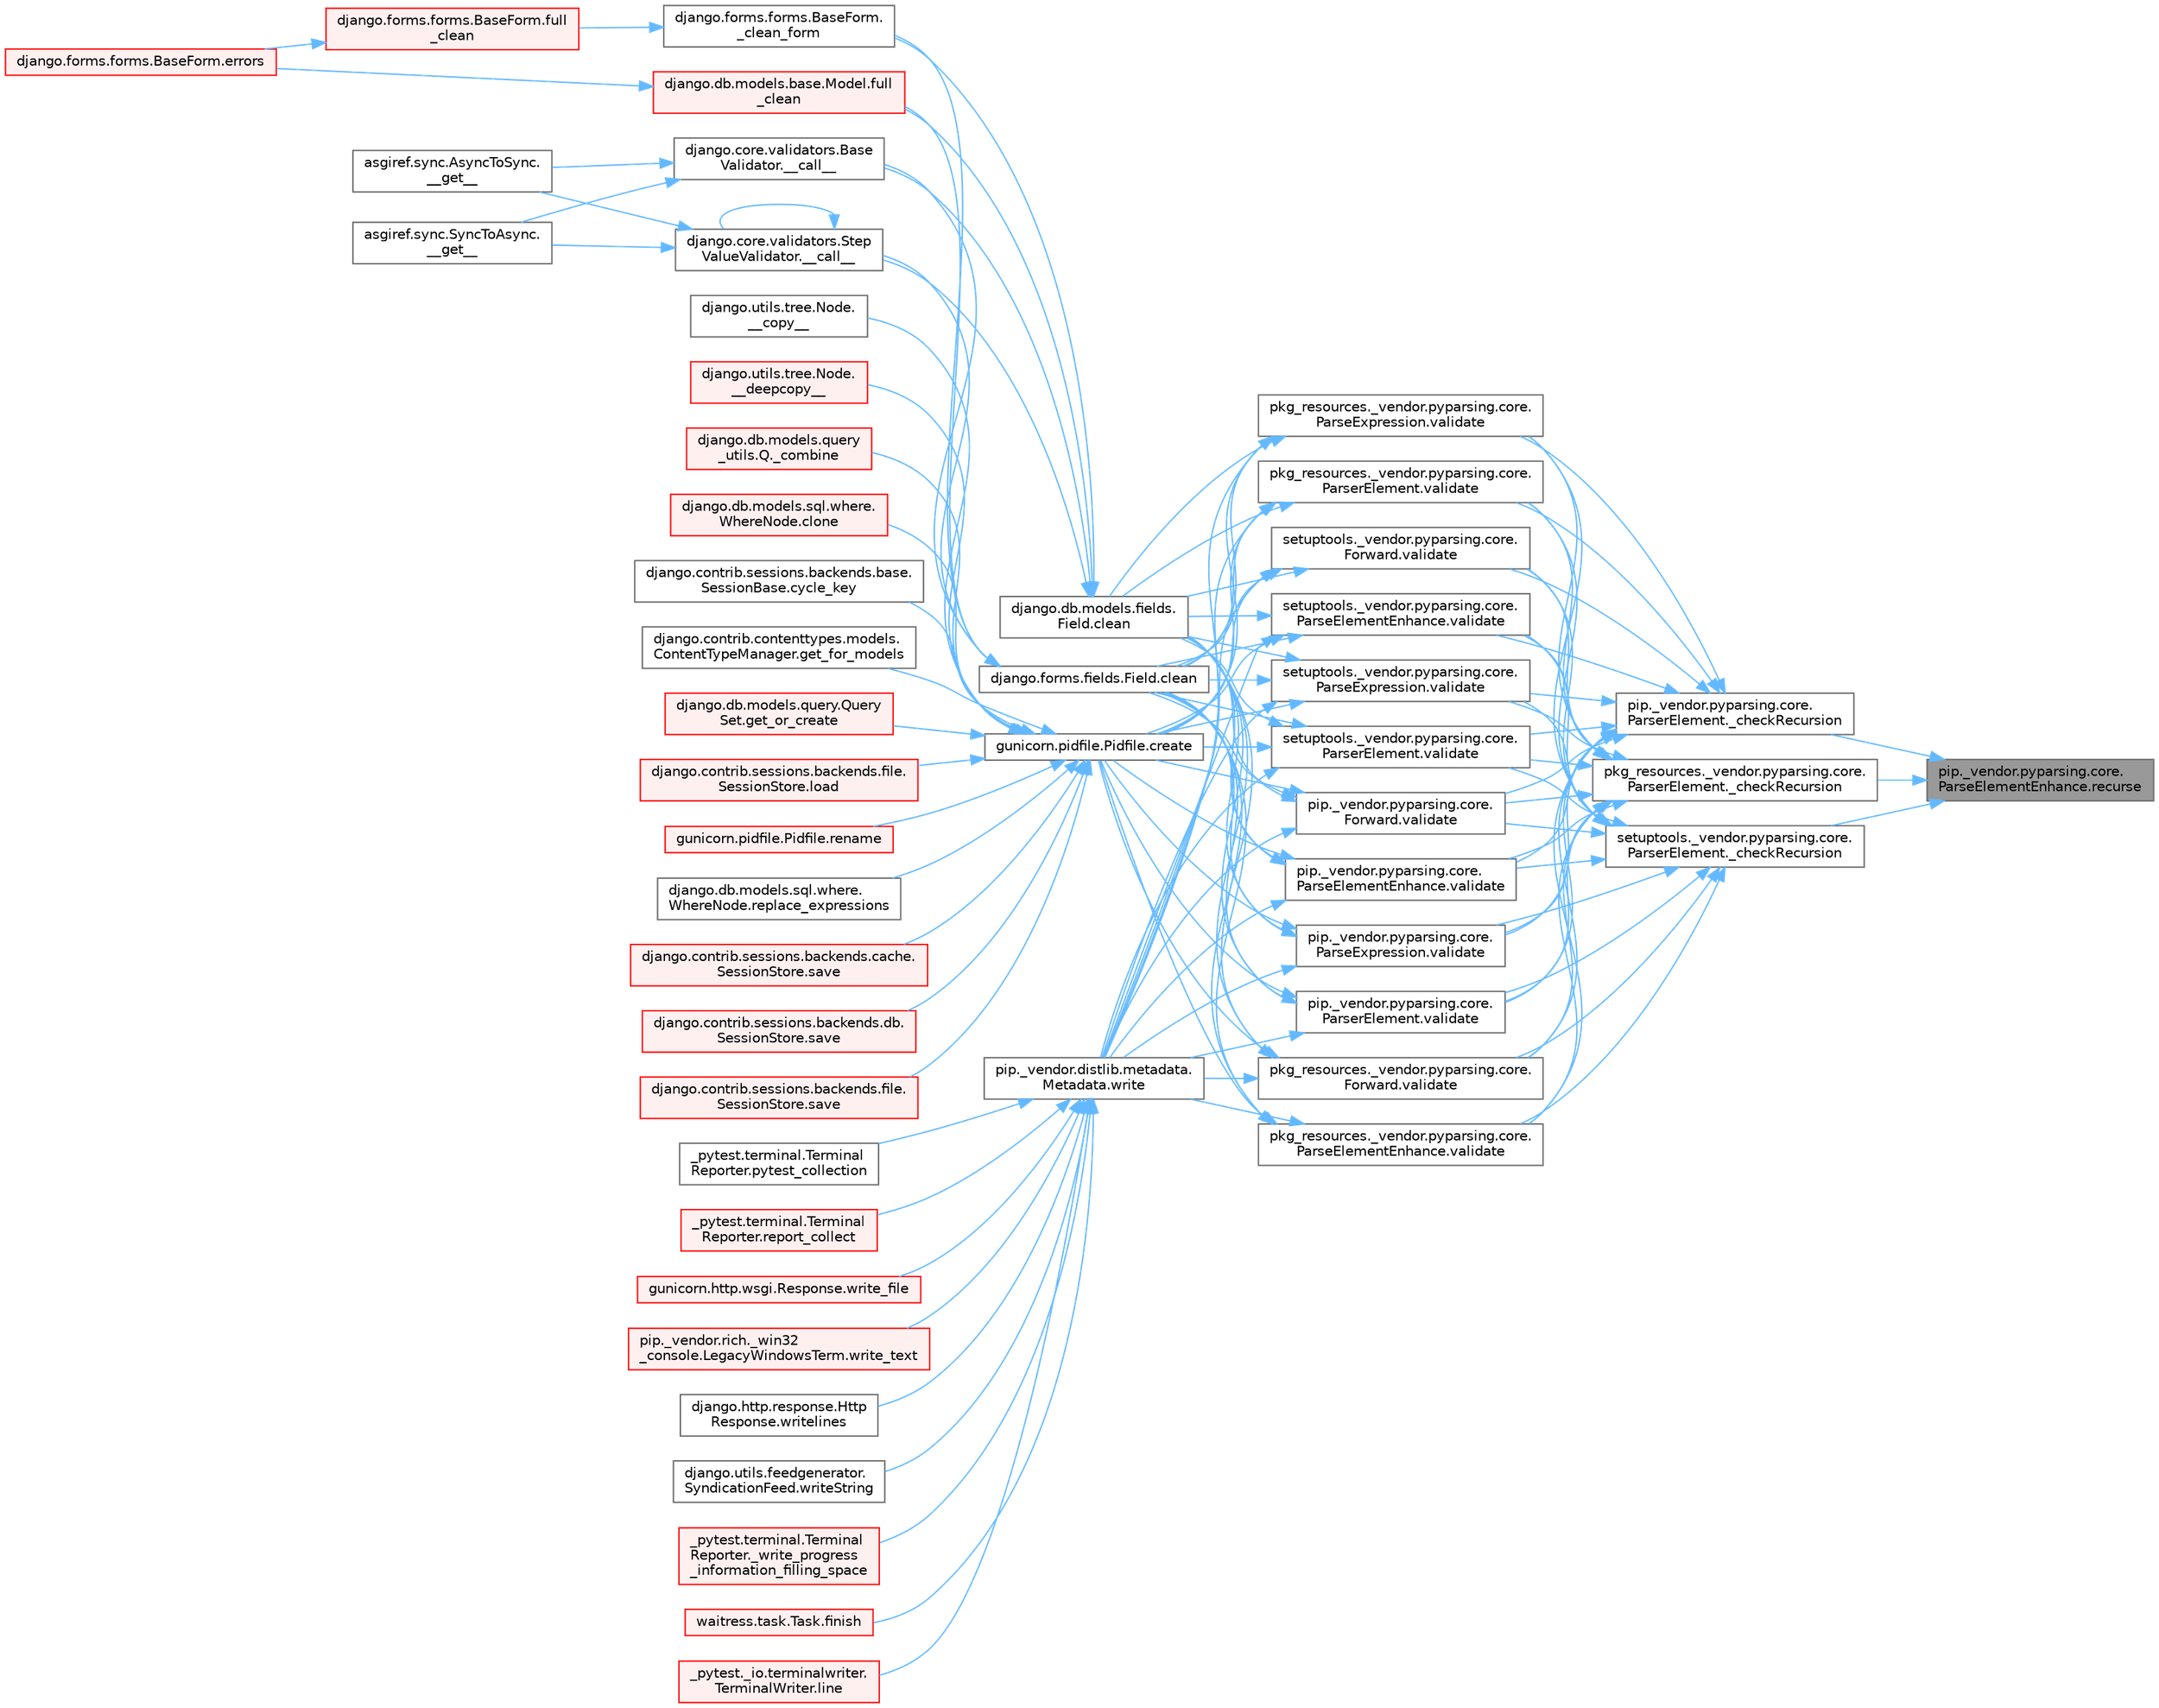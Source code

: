 digraph "pip._vendor.pyparsing.core.ParseElementEnhance.recurse"
{
 // LATEX_PDF_SIZE
  bgcolor="transparent";
  edge [fontname=Helvetica,fontsize=10,labelfontname=Helvetica,labelfontsize=10];
  node [fontname=Helvetica,fontsize=10,shape=box,height=0.2,width=0.4];
  rankdir="RL";
  Node1 [id="Node000001",label="pip._vendor.pyparsing.core.\lParseElementEnhance.recurse",height=0.2,width=0.4,color="gray40", fillcolor="grey60", style="filled", fontcolor="black",tooltip=" "];
  Node1 -> Node2 [id="edge1_Node000001_Node000002",dir="back",color="steelblue1",style="solid",tooltip=" "];
  Node2 [id="Node000002",label="pip._vendor.pyparsing.core.\lParserElement._checkRecursion",height=0.2,width=0.4,color="grey40", fillcolor="white", style="filled",URL="$classpip_1_1__vendor_1_1pyparsing_1_1core_1_1_parser_element.html#a90488cc9c657d1f45a9fa29f8aad7e73",tooltip=" "];
  Node2 -> Node3 [id="edge2_Node000002_Node000003",dir="back",color="steelblue1",style="solid",tooltip=" "];
  Node3 [id="Node000003",label="pip._vendor.pyparsing.core.\lForward.validate",height=0.2,width=0.4,color="grey40", fillcolor="white", style="filled",URL="$classpip_1_1__vendor_1_1pyparsing_1_1core_1_1_forward.html#a0f28b1d87a4cdc161454f9d3a7d19dea",tooltip=" "];
  Node3 -> Node4 [id="edge3_Node000003_Node000004",dir="back",color="steelblue1",style="solid",tooltip=" "];
  Node4 [id="Node000004",label="django.db.models.fields.\lField.clean",height=0.2,width=0.4,color="grey40", fillcolor="white", style="filled",URL="$classdjango_1_1db_1_1models_1_1fields_1_1_field.html#a4882fa20e9148ee8315b937e9cea41bf",tooltip=" "];
  Node4 -> Node5 [id="edge4_Node000004_Node000005",dir="back",color="steelblue1",style="solid",tooltip=" "];
  Node5 [id="Node000005",label="django.core.validators.Base\lValidator.__call__",height=0.2,width=0.4,color="grey40", fillcolor="white", style="filled",URL="$classdjango_1_1core_1_1validators_1_1_base_validator.html#ac718256582df714e061c6b927e045d12",tooltip=" "];
  Node5 -> Node6 [id="edge5_Node000005_Node000006",dir="back",color="steelblue1",style="solid",tooltip=" "];
  Node6 [id="Node000006",label="asgiref.sync.AsyncToSync.\l__get__",height=0.2,width=0.4,color="grey40", fillcolor="white", style="filled",URL="$classasgiref_1_1sync_1_1_async_to_sync.html#a23e9ef7a73da98dad9e3f4e65846969b",tooltip=" "];
  Node5 -> Node7 [id="edge6_Node000005_Node000007",dir="back",color="steelblue1",style="solid",tooltip=" "];
  Node7 [id="Node000007",label="asgiref.sync.SyncToAsync.\l__get__",height=0.2,width=0.4,color="grey40", fillcolor="white", style="filled",URL="$classasgiref_1_1sync_1_1_sync_to_async.html#aebdfbe3f01079a529fd2f39810597381",tooltip=" "];
  Node4 -> Node8 [id="edge7_Node000004_Node000008",dir="back",color="steelblue1",style="solid",tooltip=" "];
  Node8 [id="Node000008",label="django.core.validators.Step\lValueValidator.__call__",height=0.2,width=0.4,color="grey40", fillcolor="white", style="filled",URL="$classdjango_1_1core_1_1validators_1_1_step_value_validator.html#aebdbf74fe74c5b999350df9c1852714c",tooltip=" "];
  Node8 -> Node8 [id="edge8_Node000008_Node000008",dir="back",color="steelblue1",style="solid",tooltip=" "];
  Node8 -> Node6 [id="edge9_Node000008_Node000006",dir="back",color="steelblue1",style="solid",tooltip=" "];
  Node8 -> Node7 [id="edge10_Node000008_Node000007",dir="back",color="steelblue1",style="solid",tooltip=" "];
  Node4 -> Node9 [id="edge11_Node000004_Node000009",dir="back",color="steelblue1",style="solid",tooltip=" "];
  Node9 [id="Node000009",label="django.forms.forms.BaseForm.\l_clean_form",height=0.2,width=0.4,color="grey40", fillcolor="white", style="filled",URL="$classdjango_1_1forms_1_1forms_1_1_base_form.html#ae5eed108001c1a75985b75174fe23f1f",tooltip=" "];
  Node9 -> Node10 [id="edge12_Node000009_Node000010",dir="back",color="steelblue1",style="solid",tooltip=" "];
  Node10 [id="Node000010",label="django.forms.forms.BaseForm.full\l_clean",height=0.2,width=0.4,color="red", fillcolor="#FFF0F0", style="filled",URL="$classdjango_1_1forms_1_1forms_1_1_base_form.html#a396d2448f658dc84a0f0b473ffaae918",tooltip=" "];
  Node10 -> Node12 [id="edge13_Node000010_Node000012",dir="back",color="steelblue1",style="solid",tooltip=" "];
  Node12 [id="Node000012",label="django.forms.forms.BaseForm.errors",height=0.2,width=0.4,color="red", fillcolor="#FFF0F0", style="filled",URL="$classdjango_1_1forms_1_1forms_1_1_base_form.html#aca47cb75eb6c321d1c429b33eca94d49",tooltip=" "];
  Node4 -> Node596 [id="edge14_Node000004_Node000596",dir="back",color="steelblue1",style="solid",tooltip=" "];
  Node596 [id="Node000596",label="django.db.models.base.Model.full\l_clean",height=0.2,width=0.4,color="red", fillcolor="#FFF0F0", style="filled",URL="$classdjango_1_1db_1_1models_1_1base_1_1_model.html#a2e68bd042bd3e52b086f8838eeaa416f",tooltip=" "];
  Node596 -> Node12 [id="edge15_Node000596_Node000012",dir="back",color="steelblue1",style="solid",tooltip=" "];
  Node3 -> Node595 [id="edge16_Node000003_Node000595",dir="back",color="steelblue1",style="solid",tooltip=" "];
  Node595 [id="Node000595",label="django.forms.fields.Field.clean",height=0.2,width=0.4,color="grey40", fillcolor="white", style="filled",URL="$classdjango_1_1forms_1_1fields_1_1_field.html#aee75acad433887bd31c6f298ebd77195",tooltip=" "];
  Node595 -> Node5 [id="edge17_Node000595_Node000005",dir="back",color="steelblue1",style="solid",tooltip=" "];
  Node595 -> Node8 [id="edge18_Node000595_Node000008",dir="back",color="steelblue1",style="solid",tooltip=" "];
  Node595 -> Node9 [id="edge19_Node000595_Node000009",dir="back",color="steelblue1",style="solid",tooltip=" "];
  Node595 -> Node596 [id="edge20_Node000595_Node000596",dir="back",color="steelblue1",style="solid",tooltip=" "];
  Node3 -> Node1169 [id="edge21_Node000003_Node001169",dir="back",color="steelblue1",style="solid",tooltip=" "];
  Node1169 [id="Node001169",label="gunicorn.pidfile.Pidfile.create",height=0.2,width=0.4,color="grey40", fillcolor="white", style="filled",URL="$classgunicorn_1_1pidfile_1_1_pidfile.html#a739ebe5daa90135eb5ab41ed81b0e31d",tooltip=" "];
  Node1169 -> Node293 [id="edge22_Node001169_Node000293",dir="back",color="steelblue1",style="solid",tooltip=" "];
  Node293 [id="Node000293",label="django.utils.tree.Node.\l__copy__",height=0.2,width=0.4,color="grey40", fillcolor="white", style="filled",URL="$classdjango_1_1utils_1_1tree_1_1_node.html#abae878f6b4500b8b241c23d8fac46e63",tooltip=" "];
  Node1169 -> Node294 [id="edge23_Node001169_Node000294",dir="back",color="steelblue1",style="solid",tooltip=" "];
  Node294 [id="Node000294",label="django.utils.tree.Node.\l__deepcopy__",height=0.2,width=0.4,color="red", fillcolor="#FFF0F0", style="filled",URL="$classdjango_1_1utils_1_1tree_1_1_node.html#a38840c46ded3963808edbeec90765d6b",tooltip=" "];
  Node1169 -> Node141 [id="edge24_Node001169_Node000141",dir="back",color="steelblue1",style="solid",tooltip=" "];
  Node141 [id="Node000141",label="django.db.models.query\l_utils.Q._combine",height=0.2,width=0.4,color="red", fillcolor="#FFF0F0", style="filled",URL="$classdjango_1_1db_1_1models_1_1query__utils_1_1_q.html#ade621b98231b73615e1aa3a726560c55",tooltip=" "];
  Node1169 -> Node515 [id="edge25_Node001169_Node000515",dir="back",color="steelblue1",style="solid",tooltip=" "];
  Node515 [id="Node000515",label="django.db.models.sql.where.\lWhereNode.clone",height=0.2,width=0.4,color="red", fillcolor="#FFF0F0", style="filled",URL="$classdjango_1_1db_1_1models_1_1sql_1_1where_1_1_where_node.html#a0faff63950b774ce4ad391ea1f6b6d2c",tooltip=" "];
  Node1169 -> Node70 [id="edge26_Node001169_Node000070",dir="back",color="steelblue1",style="solid",tooltip=" "];
  Node70 [id="Node000070",label="django.contrib.sessions.backends.base.\lSessionBase.cycle_key",height=0.2,width=0.4,color="grey40", fillcolor="white", style="filled",URL="$classdjango_1_1contrib_1_1sessions_1_1backends_1_1base_1_1_session_base.html#a6955e9bebe4e5b7d463bccfcf9181016",tooltip=" "];
  Node1169 -> Node671 [id="edge27_Node001169_Node000671",dir="back",color="steelblue1",style="solid",tooltip=" "];
  Node671 [id="Node000671",label="django.contrib.contenttypes.models.\lContentTypeManager.get_for_models",height=0.2,width=0.4,color="grey40", fillcolor="white", style="filled",URL="$classdjango_1_1contrib_1_1contenttypes_1_1models_1_1_content_type_manager.html#a541a2e215680799739b6f8c1b19ddda4",tooltip=" "];
  Node1169 -> Node672 [id="edge28_Node001169_Node000672",dir="back",color="steelblue1",style="solid",tooltip=" "];
  Node672 [id="Node000672",label="django.db.models.query.Query\lSet.get_or_create",height=0.2,width=0.4,color="red", fillcolor="#FFF0F0", style="filled",URL="$classdjango_1_1db_1_1models_1_1query_1_1_query_set.html#a0f727927ec4d1b9f3087b831cc911c59",tooltip=" "];
  Node1169 -> Node498 [id="edge29_Node001169_Node000498",dir="back",color="steelblue1",style="solid",tooltip=" "];
  Node498 [id="Node000498",label="django.contrib.sessions.backends.file.\lSessionStore.load",height=0.2,width=0.4,color="red", fillcolor="#FFF0F0", style="filled",URL="$classdjango_1_1contrib_1_1sessions_1_1backends_1_1file_1_1_session_store.html#a408fa63512306fbaa7bbb62742f0295f",tooltip=" "];
  Node1169 -> Node674 [id="edge30_Node001169_Node000674",dir="back",color="steelblue1",style="solid",tooltip=" "];
  Node674 [id="Node000674",label="gunicorn.pidfile.Pidfile.rename",height=0.2,width=0.4,color="red", fillcolor="#FFF0F0", style="filled",URL="$classgunicorn_1_1pidfile_1_1_pidfile.html#af03623bf56b92f594700ba5e5f25bc76",tooltip=" "];
  Node1169 -> Node675 [id="edge31_Node001169_Node000675",dir="back",color="steelblue1",style="solid",tooltip=" "];
  Node675 [id="Node000675",label="django.db.models.sql.where.\lWhereNode.replace_expressions",height=0.2,width=0.4,color="grey40", fillcolor="white", style="filled",URL="$classdjango_1_1db_1_1models_1_1sql_1_1where_1_1_where_node.html#a1cc3580a7f4a51605b52ae4a9653b3ac",tooltip=" "];
  Node1169 -> Node676 [id="edge32_Node001169_Node000676",dir="back",color="steelblue1",style="solid",tooltip=" "];
  Node676 [id="Node000676",label="django.contrib.sessions.backends.cache.\lSessionStore.save",height=0.2,width=0.4,color="red", fillcolor="#FFF0F0", style="filled",URL="$classdjango_1_1contrib_1_1sessions_1_1backends_1_1cache_1_1_session_store.html#a67e81d959c24e3a84b1e755a9a861c53",tooltip=" "];
  Node1169 -> Node287 [id="edge33_Node001169_Node000287",dir="back",color="steelblue1",style="solid",tooltip=" "];
  Node287 [id="Node000287",label="django.contrib.sessions.backends.db.\lSessionStore.save",height=0.2,width=0.4,color="red", fillcolor="#FFF0F0", style="filled",URL="$classdjango_1_1contrib_1_1sessions_1_1backends_1_1db_1_1_session_store.html#a68a6b4f159bd3dc969ec80b34c1622af",tooltip=" "];
  Node1169 -> Node679 [id="edge34_Node001169_Node000679",dir="back",color="steelblue1",style="solid",tooltip=" "];
  Node679 [id="Node000679",label="django.contrib.sessions.backends.file.\lSessionStore.save",height=0.2,width=0.4,color="red", fillcolor="#FFF0F0", style="filled",URL="$classdjango_1_1contrib_1_1sessions_1_1backends_1_1file_1_1_session_store.html#af170f9c112376eb1627509287bf9620f",tooltip=" "];
  Node3 -> Node617 [id="edge35_Node000003_Node000617",dir="back",color="steelblue1",style="solid",tooltip=" "];
  Node617 [id="Node000617",label="pip._vendor.distlib.metadata.\lMetadata.write",height=0.2,width=0.4,color="grey40", fillcolor="white", style="filled",URL="$classpip_1_1__vendor_1_1distlib_1_1metadata_1_1_metadata.html#a1a2c54572ca133a21190923864249820",tooltip=" "];
  Node617 -> Node183 [id="edge36_Node000617_Node000183",dir="back",color="steelblue1",style="solid",tooltip=" "];
  Node183 [id="Node000183",label="_pytest.terminal.Terminal\lReporter._write_progress\l_information_filling_space",height=0.2,width=0.4,color="red", fillcolor="#FFF0F0", style="filled",URL="$class__pytest_1_1terminal_1_1_terminal_reporter.html#a915f19bb955611b65c211c611c4568b1",tooltip=" "];
  Node617 -> Node186 [id="edge37_Node000617_Node000186",dir="back",color="steelblue1",style="solid",tooltip=" "];
  Node186 [id="Node000186",label="waitress.task.Task.finish",height=0.2,width=0.4,color="red", fillcolor="#FFF0F0", style="filled",URL="$classwaitress_1_1task_1_1_task.html#a1e94739ac27e14a159d0e17c6d3e54b2",tooltip=" "];
  Node617 -> Node255 [id="edge38_Node000617_Node000255",dir="back",color="steelblue1",style="solid",tooltip=" "];
  Node255 [id="Node000255",label="_pytest._io.terminalwriter.\lTerminalWriter.line",height=0.2,width=0.4,color="red", fillcolor="#FFF0F0", style="filled",URL="$class__pytest_1_1__io_1_1terminalwriter_1_1_terminal_writer.html#a70c206b6c71b946771673c95d93d5d5a",tooltip=" "];
  Node617 -> Node618 [id="edge39_Node000617_Node000618",dir="back",color="steelblue1",style="solid",tooltip=" "];
  Node618 [id="Node000618",label="_pytest.terminal.Terminal\lReporter.pytest_collection",height=0.2,width=0.4,color="grey40", fillcolor="white", style="filled",URL="$class__pytest_1_1terminal_1_1_terminal_reporter.html#a1c7fd0ed91d4a12bb30c452d893e467f",tooltip=" "];
  Node617 -> Node619 [id="edge40_Node000617_Node000619",dir="back",color="steelblue1",style="solid",tooltip=" "];
  Node619 [id="Node000619",label="_pytest.terminal.Terminal\lReporter.report_collect",height=0.2,width=0.4,color="red", fillcolor="#FFF0F0", style="filled",URL="$class__pytest_1_1terminal_1_1_terminal_reporter.html#a8aaee1238de041e936a2d65c80d5458b",tooltip=" "];
  Node617 -> Node622 [id="edge41_Node000617_Node000622",dir="back",color="steelblue1",style="solid",tooltip=" "];
  Node622 [id="Node000622",label="gunicorn.http.wsgi.Response.write_file",height=0.2,width=0.4,color="red", fillcolor="#FFF0F0", style="filled",URL="$classgunicorn_1_1http_1_1wsgi_1_1_response.html#a469fe7554d4ffcd4dd1497f24d216329",tooltip=" "];
  Node617 -> Node624 [id="edge42_Node000617_Node000624",dir="back",color="steelblue1",style="solid",tooltip=" "];
  Node624 [id="Node000624",label="pip._vendor.rich._win32\l_console.LegacyWindowsTerm.write_text",height=0.2,width=0.4,color="red", fillcolor="#FFF0F0", style="filled",URL="$classpip_1_1__vendor_1_1rich_1_1__win32__console_1_1_legacy_windows_term.html#a285165149598e15cac2caf4d03385612",tooltip=" "];
  Node617 -> Node626 [id="edge43_Node000617_Node000626",dir="back",color="steelblue1",style="solid",tooltip=" "];
  Node626 [id="Node000626",label="django.http.response.Http\lResponse.writelines",height=0.2,width=0.4,color="grey40", fillcolor="white", style="filled",URL="$classdjango_1_1http_1_1response_1_1_http_response.html#aceaa0c2997dfd21c34c44056e7292914",tooltip=" "];
  Node617 -> Node627 [id="edge44_Node000617_Node000627",dir="back",color="steelblue1",style="solid",tooltip=" "];
  Node627 [id="Node000627",label="django.utils.feedgenerator.\lSyndicationFeed.writeString",height=0.2,width=0.4,color="grey40", fillcolor="white", style="filled",URL="$classdjango_1_1utils_1_1feedgenerator_1_1_syndication_feed.html#a78aa2a245467085cb79cdca0dc35f677",tooltip=" "];
  Node2 -> Node3181 [id="edge45_Node000002_Node003181",dir="back",color="steelblue1",style="solid",tooltip=" "];
  Node3181 [id="Node003181",label="pip._vendor.pyparsing.core.\lParseElementEnhance.validate",height=0.2,width=0.4,color="grey40", fillcolor="white", style="filled",URL="$classpip_1_1__vendor_1_1pyparsing_1_1core_1_1_parse_element_enhance.html#ab5be36cf308ea69e5fee2c71090a0096",tooltip=" "];
  Node3181 -> Node4 [id="edge46_Node003181_Node000004",dir="back",color="steelblue1",style="solid",tooltip=" "];
  Node3181 -> Node595 [id="edge47_Node003181_Node000595",dir="back",color="steelblue1",style="solid",tooltip=" "];
  Node3181 -> Node1169 [id="edge48_Node003181_Node001169",dir="back",color="steelblue1",style="solid",tooltip=" "];
  Node3181 -> Node617 [id="edge49_Node003181_Node000617",dir="back",color="steelblue1",style="solid",tooltip=" "];
  Node2 -> Node3182 [id="edge50_Node000002_Node003182",dir="back",color="steelblue1",style="solid",tooltip=" "];
  Node3182 [id="Node003182",label="pip._vendor.pyparsing.core.\lParseExpression.validate",height=0.2,width=0.4,color="grey40", fillcolor="white", style="filled",URL="$classpip_1_1__vendor_1_1pyparsing_1_1core_1_1_parse_expression.html#a8be401f012c711d650f863e016b97c4a",tooltip=" "];
  Node3182 -> Node4 [id="edge51_Node003182_Node000004",dir="back",color="steelblue1",style="solid",tooltip=" "];
  Node3182 -> Node595 [id="edge52_Node003182_Node000595",dir="back",color="steelblue1",style="solid",tooltip=" "];
  Node3182 -> Node1169 [id="edge53_Node003182_Node001169",dir="back",color="steelblue1",style="solid",tooltip=" "];
  Node3182 -> Node617 [id="edge54_Node003182_Node000617",dir="back",color="steelblue1",style="solid",tooltip=" "];
  Node2 -> Node3183 [id="edge55_Node000002_Node003183",dir="back",color="steelblue1",style="solid",tooltip=" "];
  Node3183 [id="Node003183",label="pip._vendor.pyparsing.core.\lParserElement.validate",height=0.2,width=0.4,color="grey40", fillcolor="white", style="filled",URL="$classpip_1_1__vendor_1_1pyparsing_1_1core_1_1_parser_element.html#afc266ca344dfebdf3a4e745d49d485e3",tooltip=" "];
  Node3183 -> Node4 [id="edge56_Node003183_Node000004",dir="back",color="steelblue1",style="solid",tooltip=" "];
  Node3183 -> Node595 [id="edge57_Node003183_Node000595",dir="back",color="steelblue1",style="solid",tooltip=" "];
  Node3183 -> Node1169 [id="edge58_Node003183_Node001169",dir="back",color="steelblue1",style="solid",tooltip=" "];
  Node3183 -> Node617 [id="edge59_Node003183_Node000617",dir="back",color="steelblue1",style="solid",tooltip=" "];
  Node2 -> Node3184 [id="edge60_Node000002_Node003184",dir="back",color="steelblue1",style="solid",tooltip=" "];
  Node3184 [id="Node003184",label="pkg_resources._vendor.pyparsing.core.\lForward.validate",height=0.2,width=0.4,color="grey40", fillcolor="white", style="filled",URL="$classpkg__resources_1_1__vendor_1_1pyparsing_1_1core_1_1_forward.html#a41d4ed286f4253d8f35474781859dd0a",tooltip=" "];
  Node3184 -> Node4 [id="edge61_Node003184_Node000004",dir="back",color="steelblue1",style="solid",tooltip=" "];
  Node3184 -> Node595 [id="edge62_Node003184_Node000595",dir="back",color="steelblue1",style="solid",tooltip=" "];
  Node3184 -> Node1169 [id="edge63_Node003184_Node001169",dir="back",color="steelblue1",style="solid",tooltip=" "];
  Node3184 -> Node617 [id="edge64_Node003184_Node000617",dir="back",color="steelblue1",style="solid",tooltip=" "];
  Node2 -> Node3185 [id="edge65_Node000002_Node003185",dir="back",color="steelblue1",style="solid",tooltip=" "];
  Node3185 [id="Node003185",label="pkg_resources._vendor.pyparsing.core.\lParseElementEnhance.validate",height=0.2,width=0.4,color="grey40", fillcolor="white", style="filled",URL="$classpkg__resources_1_1__vendor_1_1pyparsing_1_1core_1_1_parse_element_enhance.html#a3dbe6297c10f82fc0b3f31644e9f9fcf",tooltip=" "];
  Node3185 -> Node4 [id="edge66_Node003185_Node000004",dir="back",color="steelblue1",style="solid",tooltip=" "];
  Node3185 -> Node595 [id="edge67_Node003185_Node000595",dir="back",color="steelblue1",style="solid",tooltip=" "];
  Node3185 -> Node1169 [id="edge68_Node003185_Node001169",dir="back",color="steelblue1",style="solid",tooltip=" "];
  Node3185 -> Node617 [id="edge69_Node003185_Node000617",dir="back",color="steelblue1",style="solid",tooltip=" "];
  Node2 -> Node3186 [id="edge70_Node000002_Node003186",dir="back",color="steelblue1",style="solid",tooltip=" "];
  Node3186 [id="Node003186",label="pkg_resources._vendor.pyparsing.core.\lParseExpression.validate",height=0.2,width=0.4,color="grey40", fillcolor="white", style="filled",URL="$classpkg__resources_1_1__vendor_1_1pyparsing_1_1core_1_1_parse_expression.html#adf93e55790582847b0ffb11c9872eabe",tooltip=" "];
  Node3186 -> Node4 [id="edge71_Node003186_Node000004",dir="back",color="steelblue1",style="solid",tooltip=" "];
  Node3186 -> Node595 [id="edge72_Node003186_Node000595",dir="back",color="steelblue1",style="solid",tooltip=" "];
  Node3186 -> Node1169 [id="edge73_Node003186_Node001169",dir="back",color="steelblue1",style="solid",tooltip=" "];
  Node3186 -> Node617 [id="edge74_Node003186_Node000617",dir="back",color="steelblue1",style="solid",tooltip=" "];
  Node2 -> Node3187 [id="edge75_Node000002_Node003187",dir="back",color="steelblue1",style="solid",tooltip=" "];
  Node3187 [id="Node003187",label="pkg_resources._vendor.pyparsing.core.\lParserElement.validate",height=0.2,width=0.4,color="grey40", fillcolor="white", style="filled",URL="$classpkg__resources_1_1__vendor_1_1pyparsing_1_1core_1_1_parser_element.html#ab4412d963b7f5ead3afc8b8c5a4c997e",tooltip=" "];
  Node3187 -> Node4 [id="edge76_Node003187_Node000004",dir="back",color="steelblue1",style="solid",tooltip=" "];
  Node3187 -> Node595 [id="edge77_Node003187_Node000595",dir="back",color="steelblue1",style="solid",tooltip=" "];
  Node3187 -> Node1169 [id="edge78_Node003187_Node001169",dir="back",color="steelblue1",style="solid",tooltip=" "];
  Node3187 -> Node617 [id="edge79_Node003187_Node000617",dir="back",color="steelblue1",style="solid",tooltip=" "];
  Node2 -> Node3188 [id="edge80_Node000002_Node003188",dir="back",color="steelblue1",style="solid",tooltip=" "];
  Node3188 [id="Node003188",label="setuptools._vendor.pyparsing.core.\lForward.validate",height=0.2,width=0.4,color="grey40", fillcolor="white", style="filled",URL="$classsetuptools_1_1__vendor_1_1pyparsing_1_1core_1_1_forward.html#afc6ce5ddaa0089775b7299cc54bef25c",tooltip=" "];
  Node3188 -> Node4 [id="edge81_Node003188_Node000004",dir="back",color="steelblue1",style="solid",tooltip=" "];
  Node3188 -> Node595 [id="edge82_Node003188_Node000595",dir="back",color="steelblue1",style="solid",tooltip=" "];
  Node3188 -> Node1169 [id="edge83_Node003188_Node001169",dir="back",color="steelblue1",style="solid",tooltip=" "];
  Node3188 -> Node617 [id="edge84_Node003188_Node000617",dir="back",color="steelblue1",style="solid",tooltip=" "];
  Node2 -> Node3189 [id="edge85_Node000002_Node003189",dir="back",color="steelblue1",style="solid",tooltip=" "];
  Node3189 [id="Node003189",label="setuptools._vendor.pyparsing.core.\lParseElementEnhance.validate",height=0.2,width=0.4,color="grey40", fillcolor="white", style="filled",URL="$classsetuptools_1_1__vendor_1_1pyparsing_1_1core_1_1_parse_element_enhance.html#ae97ec4db3be4e32d13c654fff641fe8a",tooltip=" "];
  Node3189 -> Node4 [id="edge86_Node003189_Node000004",dir="back",color="steelblue1",style="solid",tooltip=" "];
  Node3189 -> Node595 [id="edge87_Node003189_Node000595",dir="back",color="steelblue1",style="solid",tooltip=" "];
  Node3189 -> Node1169 [id="edge88_Node003189_Node001169",dir="back",color="steelblue1",style="solid",tooltip=" "];
  Node3189 -> Node617 [id="edge89_Node003189_Node000617",dir="back",color="steelblue1",style="solid",tooltip=" "];
  Node2 -> Node3190 [id="edge90_Node000002_Node003190",dir="back",color="steelblue1",style="solid",tooltip=" "];
  Node3190 [id="Node003190",label="setuptools._vendor.pyparsing.core.\lParseExpression.validate",height=0.2,width=0.4,color="grey40", fillcolor="white", style="filled",URL="$classsetuptools_1_1__vendor_1_1pyparsing_1_1core_1_1_parse_expression.html#a91a8e0f09cdd55fae0e1c284df915fc3",tooltip=" "];
  Node3190 -> Node4 [id="edge91_Node003190_Node000004",dir="back",color="steelblue1",style="solid",tooltip=" "];
  Node3190 -> Node595 [id="edge92_Node003190_Node000595",dir="back",color="steelblue1",style="solid",tooltip=" "];
  Node3190 -> Node1169 [id="edge93_Node003190_Node001169",dir="back",color="steelblue1",style="solid",tooltip=" "];
  Node3190 -> Node617 [id="edge94_Node003190_Node000617",dir="back",color="steelblue1",style="solid",tooltip=" "];
  Node2 -> Node3191 [id="edge95_Node000002_Node003191",dir="back",color="steelblue1",style="solid",tooltip=" "];
  Node3191 [id="Node003191",label="setuptools._vendor.pyparsing.core.\lParserElement.validate",height=0.2,width=0.4,color="grey40", fillcolor="white", style="filled",URL="$classsetuptools_1_1__vendor_1_1pyparsing_1_1core_1_1_parser_element.html#a9408e9b904e9cb0e2ac0bf81fcd23356",tooltip=" "];
  Node3191 -> Node4 [id="edge96_Node003191_Node000004",dir="back",color="steelblue1",style="solid",tooltip=" "];
  Node3191 -> Node595 [id="edge97_Node003191_Node000595",dir="back",color="steelblue1",style="solid",tooltip=" "];
  Node3191 -> Node1169 [id="edge98_Node003191_Node001169",dir="back",color="steelblue1",style="solid",tooltip=" "];
  Node3191 -> Node617 [id="edge99_Node003191_Node000617",dir="back",color="steelblue1",style="solid",tooltip=" "];
  Node1 -> Node3192 [id="edge100_Node000001_Node003192",dir="back",color="steelblue1",style="solid",tooltip=" "];
  Node3192 [id="Node003192",label="pkg_resources._vendor.pyparsing.core.\lParserElement._checkRecursion",height=0.2,width=0.4,color="grey40", fillcolor="white", style="filled",URL="$classpkg__resources_1_1__vendor_1_1pyparsing_1_1core_1_1_parser_element.html#a365b2fd05241681d6cb25b0ab1653af7",tooltip=" "];
  Node3192 -> Node3 [id="edge101_Node003192_Node000003",dir="back",color="steelblue1",style="solid",tooltip=" "];
  Node3192 -> Node3181 [id="edge102_Node003192_Node003181",dir="back",color="steelblue1",style="solid",tooltip=" "];
  Node3192 -> Node3182 [id="edge103_Node003192_Node003182",dir="back",color="steelblue1",style="solid",tooltip=" "];
  Node3192 -> Node3183 [id="edge104_Node003192_Node003183",dir="back",color="steelblue1",style="solid",tooltip=" "];
  Node3192 -> Node3184 [id="edge105_Node003192_Node003184",dir="back",color="steelblue1",style="solid",tooltip=" "];
  Node3192 -> Node3185 [id="edge106_Node003192_Node003185",dir="back",color="steelblue1",style="solid",tooltip=" "];
  Node3192 -> Node3186 [id="edge107_Node003192_Node003186",dir="back",color="steelblue1",style="solid",tooltip=" "];
  Node3192 -> Node3187 [id="edge108_Node003192_Node003187",dir="back",color="steelblue1",style="solid",tooltip=" "];
  Node3192 -> Node3188 [id="edge109_Node003192_Node003188",dir="back",color="steelblue1",style="solid",tooltip=" "];
  Node3192 -> Node3189 [id="edge110_Node003192_Node003189",dir="back",color="steelblue1",style="solid",tooltip=" "];
  Node3192 -> Node3190 [id="edge111_Node003192_Node003190",dir="back",color="steelblue1",style="solid",tooltip=" "];
  Node3192 -> Node3191 [id="edge112_Node003192_Node003191",dir="back",color="steelblue1",style="solid",tooltip=" "];
  Node1 -> Node3193 [id="edge113_Node000001_Node003193",dir="back",color="steelblue1",style="solid",tooltip=" "];
  Node3193 [id="Node003193",label="setuptools._vendor.pyparsing.core.\lParserElement._checkRecursion",height=0.2,width=0.4,color="grey40", fillcolor="white", style="filled",URL="$classsetuptools_1_1__vendor_1_1pyparsing_1_1core_1_1_parser_element.html#a120fce5fb37a9a002bd9a13a04e34ff6",tooltip=" "];
  Node3193 -> Node3 [id="edge114_Node003193_Node000003",dir="back",color="steelblue1",style="solid",tooltip=" "];
  Node3193 -> Node3181 [id="edge115_Node003193_Node003181",dir="back",color="steelblue1",style="solid",tooltip=" "];
  Node3193 -> Node3182 [id="edge116_Node003193_Node003182",dir="back",color="steelblue1",style="solid",tooltip=" "];
  Node3193 -> Node3183 [id="edge117_Node003193_Node003183",dir="back",color="steelblue1",style="solid",tooltip=" "];
  Node3193 -> Node3184 [id="edge118_Node003193_Node003184",dir="back",color="steelblue1",style="solid",tooltip=" "];
  Node3193 -> Node3185 [id="edge119_Node003193_Node003185",dir="back",color="steelblue1",style="solid",tooltip=" "];
  Node3193 -> Node3186 [id="edge120_Node003193_Node003186",dir="back",color="steelblue1",style="solid",tooltip=" "];
  Node3193 -> Node3187 [id="edge121_Node003193_Node003187",dir="back",color="steelblue1",style="solid",tooltip=" "];
  Node3193 -> Node3188 [id="edge122_Node003193_Node003188",dir="back",color="steelblue1",style="solid",tooltip=" "];
  Node3193 -> Node3189 [id="edge123_Node003193_Node003189",dir="back",color="steelblue1",style="solid",tooltip=" "];
  Node3193 -> Node3190 [id="edge124_Node003193_Node003190",dir="back",color="steelblue1",style="solid",tooltip=" "];
  Node3193 -> Node3191 [id="edge125_Node003193_Node003191",dir="back",color="steelblue1",style="solid",tooltip=" "];
}
